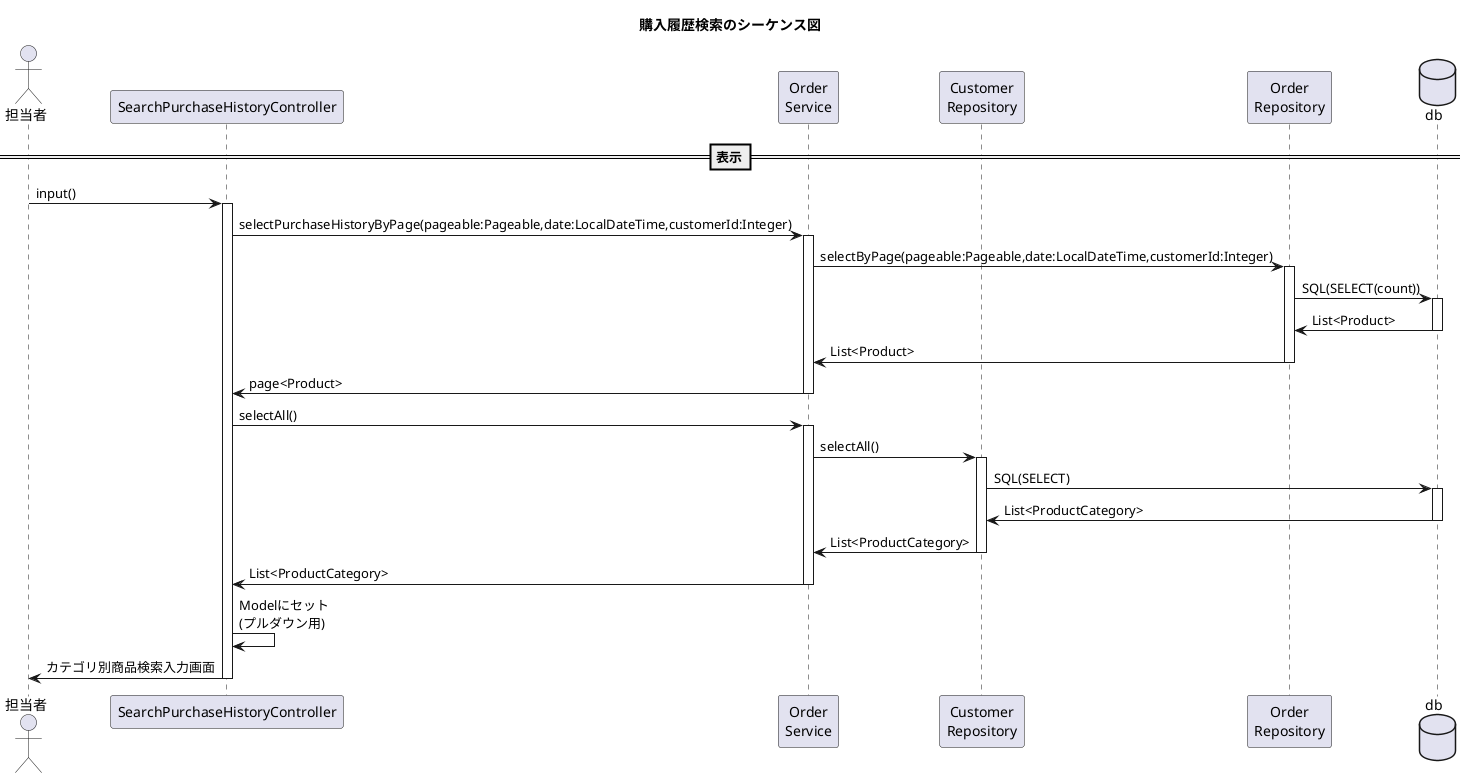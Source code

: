 @startuml

title 購入履歴検索のシーケンス図
actor "担当者" as user
participant "SearchPurchaseHistoryController" as controller
participant "Order\nService" as service
participant "Customer\nRepository" as repository1
participant "Order\nRepository" as repository2
database "db" as db
==表示==
user -> controller++:input()
controller -> service++:selectPurchaseHistoryByPage(pageable:Pageable,date:LocalDateTime,customerId:Integer)
service -> repository2++:selectByPage(pageable:Pageable,date:LocalDateTime,customerId:Integer)
repository2 -> db++:SQL(SELECT(count))
db -> repository2--:List<Product>
repository2 -> service--:List<Product>
service -> controller--:page<Product>

controller -> service++:selectAll()
service -> repository1++:selectAll()
repository1 -> db++:SQL(SELECT)
db -> repository1--:List<ProductCategory>
repository1 -> service--:List<ProductCategory>
service -> controller--:List<ProductCategory>
controller -> controller:Modelにセット\n(プルダウン用)
controller -> user--:カテゴリ別商品検索入力画面



@enduml